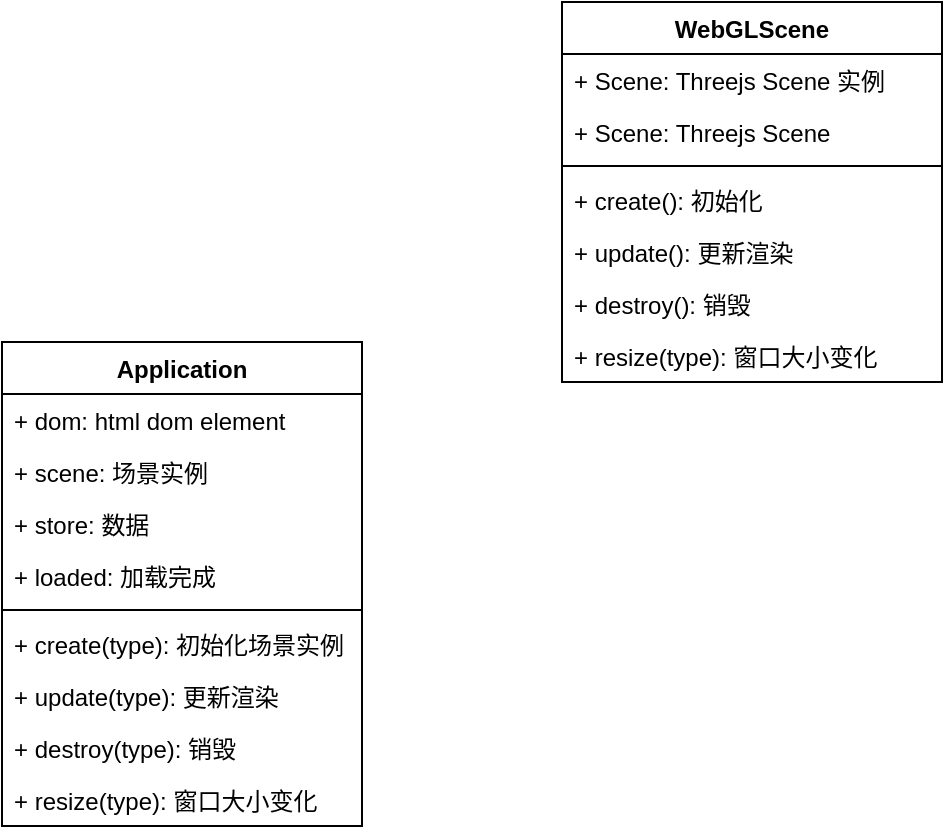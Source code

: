 <mxfile version="15.9.4" type="github">
  <diagram id="EdudkW2aPHIdIt6Wkw1W" name="Page-1">
    <mxGraphModel dx="1382" dy="856" grid="1" gridSize="10" guides="1" tooltips="1" connect="1" arrows="1" fold="1" page="1" pageScale="1" pageWidth="827" pageHeight="1169" math="0" shadow="0">
      <root>
        <mxCell id="0" />
        <mxCell id="1" parent="0" />
        <mxCell id="uSqtEpiTZWyw5gjkjIYF-1" value="Application" style="swimlane;fontStyle=1;align=center;verticalAlign=top;childLayout=stackLayout;horizontal=1;startSize=26;horizontalStack=0;resizeParent=1;resizeParentMax=0;resizeLast=0;collapsible=1;marginBottom=0;" vertex="1" parent="1">
          <mxGeometry x="100" y="310" width="180" height="242" as="geometry" />
        </mxCell>
        <mxCell id="uSqtEpiTZWyw5gjkjIYF-2" value="+ dom: html dom element" style="text;strokeColor=none;fillColor=none;align=left;verticalAlign=top;spacingLeft=4;spacingRight=4;overflow=hidden;rotatable=0;points=[[0,0.5],[1,0.5]];portConstraint=eastwest;" vertex="1" parent="uSqtEpiTZWyw5gjkjIYF-1">
          <mxGeometry y="26" width="180" height="26" as="geometry" />
        </mxCell>
        <mxCell id="uSqtEpiTZWyw5gjkjIYF-5" value="+ scene: 场景实例" style="text;strokeColor=none;fillColor=none;align=left;verticalAlign=top;spacingLeft=4;spacingRight=4;overflow=hidden;rotatable=0;points=[[0,0.5],[1,0.5]];portConstraint=eastwest;" vertex="1" parent="uSqtEpiTZWyw5gjkjIYF-1">
          <mxGeometry y="52" width="180" height="26" as="geometry" />
        </mxCell>
        <mxCell id="uSqtEpiTZWyw5gjkjIYF-15" value="+ store: 数据" style="text;strokeColor=none;fillColor=none;align=left;verticalAlign=top;spacingLeft=4;spacingRight=4;overflow=hidden;rotatable=0;points=[[0,0.5],[1,0.5]];portConstraint=eastwest;" vertex="1" parent="uSqtEpiTZWyw5gjkjIYF-1">
          <mxGeometry y="78" width="180" height="26" as="geometry" />
        </mxCell>
        <mxCell id="uSqtEpiTZWyw5gjkjIYF-6" value="+ loaded: 加载完成" style="text;strokeColor=none;fillColor=none;align=left;verticalAlign=top;spacingLeft=4;spacingRight=4;overflow=hidden;rotatable=0;points=[[0,0.5],[1,0.5]];portConstraint=eastwest;" vertex="1" parent="uSqtEpiTZWyw5gjkjIYF-1">
          <mxGeometry y="104" width="180" height="26" as="geometry" />
        </mxCell>
        <mxCell id="uSqtEpiTZWyw5gjkjIYF-3" value="" style="line;strokeWidth=1;fillColor=none;align=left;verticalAlign=middle;spacingTop=-1;spacingLeft=3;spacingRight=3;rotatable=0;labelPosition=right;points=[];portConstraint=eastwest;" vertex="1" parent="uSqtEpiTZWyw5gjkjIYF-1">
          <mxGeometry y="130" width="180" height="8" as="geometry" />
        </mxCell>
        <mxCell id="uSqtEpiTZWyw5gjkjIYF-4" value="+ create(type): 初始化场景实例" style="text;strokeColor=none;fillColor=none;align=left;verticalAlign=top;spacingLeft=4;spacingRight=4;overflow=hidden;rotatable=0;points=[[0,0.5],[1,0.5]];portConstraint=eastwest;" vertex="1" parent="uSqtEpiTZWyw5gjkjIYF-1">
          <mxGeometry y="138" width="180" height="26" as="geometry" />
        </mxCell>
        <mxCell id="uSqtEpiTZWyw5gjkjIYF-7" value="+ update(type): 更新渲染" style="text;strokeColor=none;fillColor=none;align=left;verticalAlign=top;spacingLeft=4;spacingRight=4;overflow=hidden;rotatable=0;points=[[0,0.5],[1,0.5]];portConstraint=eastwest;" vertex="1" parent="uSqtEpiTZWyw5gjkjIYF-1">
          <mxGeometry y="164" width="180" height="26" as="geometry" />
        </mxCell>
        <mxCell id="uSqtEpiTZWyw5gjkjIYF-8" value="+ destroy(type): 销毁" style="text;strokeColor=none;fillColor=none;align=left;verticalAlign=top;spacingLeft=4;spacingRight=4;overflow=hidden;rotatable=0;points=[[0,0.5],[1,0.5]];portConstraint=eastwest;" vertex="1" parent="uSqtEpiTZWyw5gjkjIYF-1">
          <mxGeometry y="190" width="180" height="26" as="geometry" />
        </mxCell>
        <mxCell id="uSqtEpiTZWyw5gjkjIYF-9" value="+ resize(type): 窗口大小变化" style="text;strokeColor=none;fillColor=none;align=left;verticalAlign=top;spacingLeft=4;spacingRight=4;overflow=hidden;rotatable=0;points=[[0,0.5],[1,0.5]];portConstraint=eastwest;" vertex="1" parent="uSqtEpiTZWyw5gjkjIYF-1">
          <mxGeometry y="216" width="180" height="26" as="geometry" />
        </mxCell>
        <mxCell id="uSqtEpiTZWyw5gjkjIYF-10" value="WebGLScene" style="swimlane;fontStyle=1;align=center;verticalAlign=top;childLayout=stackLayout;horizontal=1;startSize=26;horizontalStack=0;resizeParent=1;resizeParentMax=0;resizeLast=0;collapsible=1;marginBottom=0;" vertex="1" parent="1">
          <mxGeometry x="380" y="140" width="190" height="190" as="geometry" />
        </mxCell>
        <mxCell id="uSqtEpiTZWyw5gjkjIYF-11" value="+ Scene: Threejs Scene 实例" style="text;strokeColor=none;fillColor=none;align=left;verticalAlign=top;spacingLeft=4;spacingRight=4;overflow=hidden;rotatable=0;points=[[0,0.5],[1,0.5]];portConstraint=eastwest;" vertex="1" parent="uSqtEpiTZWyw5gjkjIYF-10">
          <mxGeometry y="26" width="190" height="26" as="geometry" />
        </mxCell>
        <mxCell id="uSqtEpiTZWyw5gjkjIYF-14" value="+ Scene: Threejs Scene" style="text;strokeColor=none;fillColor=none;align=left;verticalAlign=top;spacingLeft=4;spacingRight=4;overflow=hidden;rotatable=0;points=[[0,0.5],[1,0.5]];portConstraint=eastwest;" vertex="1" parent="uSqtEpiTZWyw5gjkjIYF-10">
          <mxGeometry y="52" width="190" height="26" as="geometry" />
        </mxCell>
        <mxCell id="uSqtEpiTZWyw5gjkjIYF-12" value="" style="line;strokeWidth=1;fillColor=none;align=left;verticalAlign=middle;spacingTop=-1;spacingLeft=3;spacingRight=3;rotatable=0;labelPosition=right;points=[];portConstraint=eastwest;" vertex="1" parent="uSqtEpiTZWyw5gjkjIYF-10">
          <mxGeometry y="78" width="190" height="8" as="geometry" />
        </mxCell>
        <mxCell id="uSqtEpiTZWyw5gjkjIYF-13" value="+ create(): 初始化" style="text;strokeColor=none;fillColor=none;align=left;verticalAlign=top;spacingLeft=4;spacingRight=4;overflow=hidden;rotatable=0;points=[[0,0.5],[1,0.5]];portConstraint=eastwest;" vertex="1" parent="uSqtEpiTZWyw5gjkjIYF-10">
          <mxGeometry y="86" width="190" height="26" as="geometry" />
        </mxCell>
        <mxCell id="uSqtEpiTZWyw5gjkjIYF-16" value="+ update(): 更新渲染" style="text;strokeColor=none;fillColor=none;align=left;verticalAlign=top;spacingLeft=4;spacingRight=4;overflow=hidden;rotatable=0;points=[[0,0.5],[1,0.5]];portConstraint=eastwest;" vertex="1" parent="uSqtEpiTZWyw5gjkjIYF-10">
          <mxGeometry y="112" width="190" height="26" as="geometry" />
        </mxCell>
        <mxCell id="uSqtEpiTZWyw5gjkjIYF-17" value="+ destroy(): 销毁" style="text;strokeColor=none;fillColor=none;align=left;verticalAlign=top;spacingLeft=4;spacingRight=4;overflow=hidden;rotatable=0;points=[[0,0.5],[1,0.5]];portConstraint=eastwest;" vertex="1" parent="uSqtEpiTZWyw5gjkjIYF-10">
          <mxGeometry y="138" width="190" height="26" as="geometry" />
        </mxCell>
        <mxCell id="uSqtEpiTZWyw5gjkjIYF-18" value="+ resize(type): 窗口大小变化" style="text;strokeColor=none;fillColor=none;align=left;verticalAlign=top;spacingLeft=4;spacingRight=4;overflow=hidden;rotatable=0;points=[[0,0.5],[1,0.5]];portConstraint=eastwest;" vertex="1" parent="uSqtEpiTZWyw5gjkjIYF-10">
          <mxGeometry y="164" width="190" height="26" as="geometry" />
        </mxCell>
      </root>
    </mxGraphModel>
  </diagram>
</mxfile>
